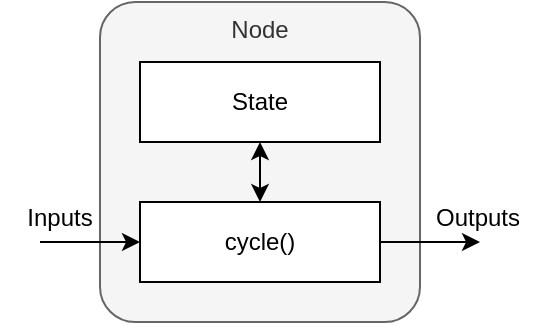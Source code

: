 <mxfile version="20.5.1" type="device"><diagram id="XcJZ0W03TQX2NoV_ZfGi" name="Page-1"><mxGraphModel dx="782" dy="545" grid="1" gridSize="10" guides="1" tooltips="1" connect="1" arrows="1" fold="1" page="0" pageScale="1" pageWidth="850" pageHeight="1100" math="0" shadow="0"><root><mxCell id="0"/><mxCell id="1" parent="0"/><mxCell id="X0pXrAIt4FLZrpf-QWvW-3" value="Node" style="rounded=1;whiteSpace=wrap;html=1;verticalAlign=top;arcSize=11;fillColor=#f5f5f5;fontColor=#333333;strokeColor=#666666;" parent="1" vertex="1"><mxGeometry x="120" y="70" width="160" height="160" as="geometry"/></mxCell><mxCell id="X0pXrAIt4FLZrpf-QWvW-4" value="State" style="rounded=0;whiteSpace=wrap;html=1;" parent="1" vertex="1"><mxGeometry x="140" y="100" width="120" height="40" as="geometry"/></mxCell><mxCell id="X0pXrAIt4FLZrpf-QWvW-6" style="edgeStyle=orthogonalEdgeStyle;rounded=0;orthogonalLoop=1;jettySize=auto;html=1;exitX=0.5;exitY=0;exitDx=0;exitDy=0;entryX=0.5;entryY=1;entryDx=0;entryDy=0;startArrow=classic;startFill=1;" parent="1" source="X0pXrAIt4FLZrpf-QWvW-5" target="X0pXrAIt4FLZrpf-QWvW-4" edge="1"><mxGeometry relative="1" as="geometry"/></mxCell><mxCell id="X0pXrAIt4FLZrpf-QWvW-7" style="edgeStyle=orthogonalEdgeStyle;rounded=0;orthogonalLoop=1;jettySize=auto;html=1;exitX=1;exitY=0.5;exitDx=0;exitDy=0;" parent="1" source="X0pXrAIt4FLZrpf-QWvW-5" edge="1"><mxGeometry relative="1" as="geometry"><mxPoint x="310" y="190" as="targetPoint"/></mxGeometry></mxCell><mxCell id="X0pXrAIt4FLZrpf-QWvW-8" style="edgeStyle=orthogonalEdgeStyle;rounded=0;orthogonalLoop=1;jettySize=auto;html=1;exitX=0;exitY=0.5;exitDx=0;exitDy=0;startArrow=classic;startFill=1;endArrow=none;endFill=0;" parent="1" source="X0pXrAIt4FLZrpf-QWvW-5" edge="1"><mxGeometry relative="1" as="geometry"><mxPoint x="90" y="190" as="targetPoint"/></mxGeometry></mxCell><mxCell id="X0pXrAIt4FLZrpf-QWvW-5" value="cycle()" style="rounded=0;whiteSpace=wrap;html=1;" parent="1" vertex="1"><mxGeometry x="140" y="170" width="120" height="40" as="geometry"/></mxCell><mxCell id="X0pXrAIt4FLZrpf-QWvW-9" value="&lt;div&gt;Inputs&lt;/div&gt;" style="text;html=1;strokeColor=none;fillColor=none;align=center;verticalAlign=middle;whiteSpace=wrap;rounded=0;" parent="1" vertex="1"><mxGeometry x="70" y="163" width="60" height="30" as="geometry"/></mxCell><mxCell id="X0pXrAIt4FLZrpf-QWvW-10" value="Outputs" style="text;html=1;strokeColor=none;fillColor=none;align=center;verticalAlign=middle;whiteSpace=wrap;rounded=0;" parent="1" vertex="1"><mxGeometry x="279" y="163" width="60" height="30" as="geometry"/></mxCell></root></mxGraphModel></diagram></mxfile>